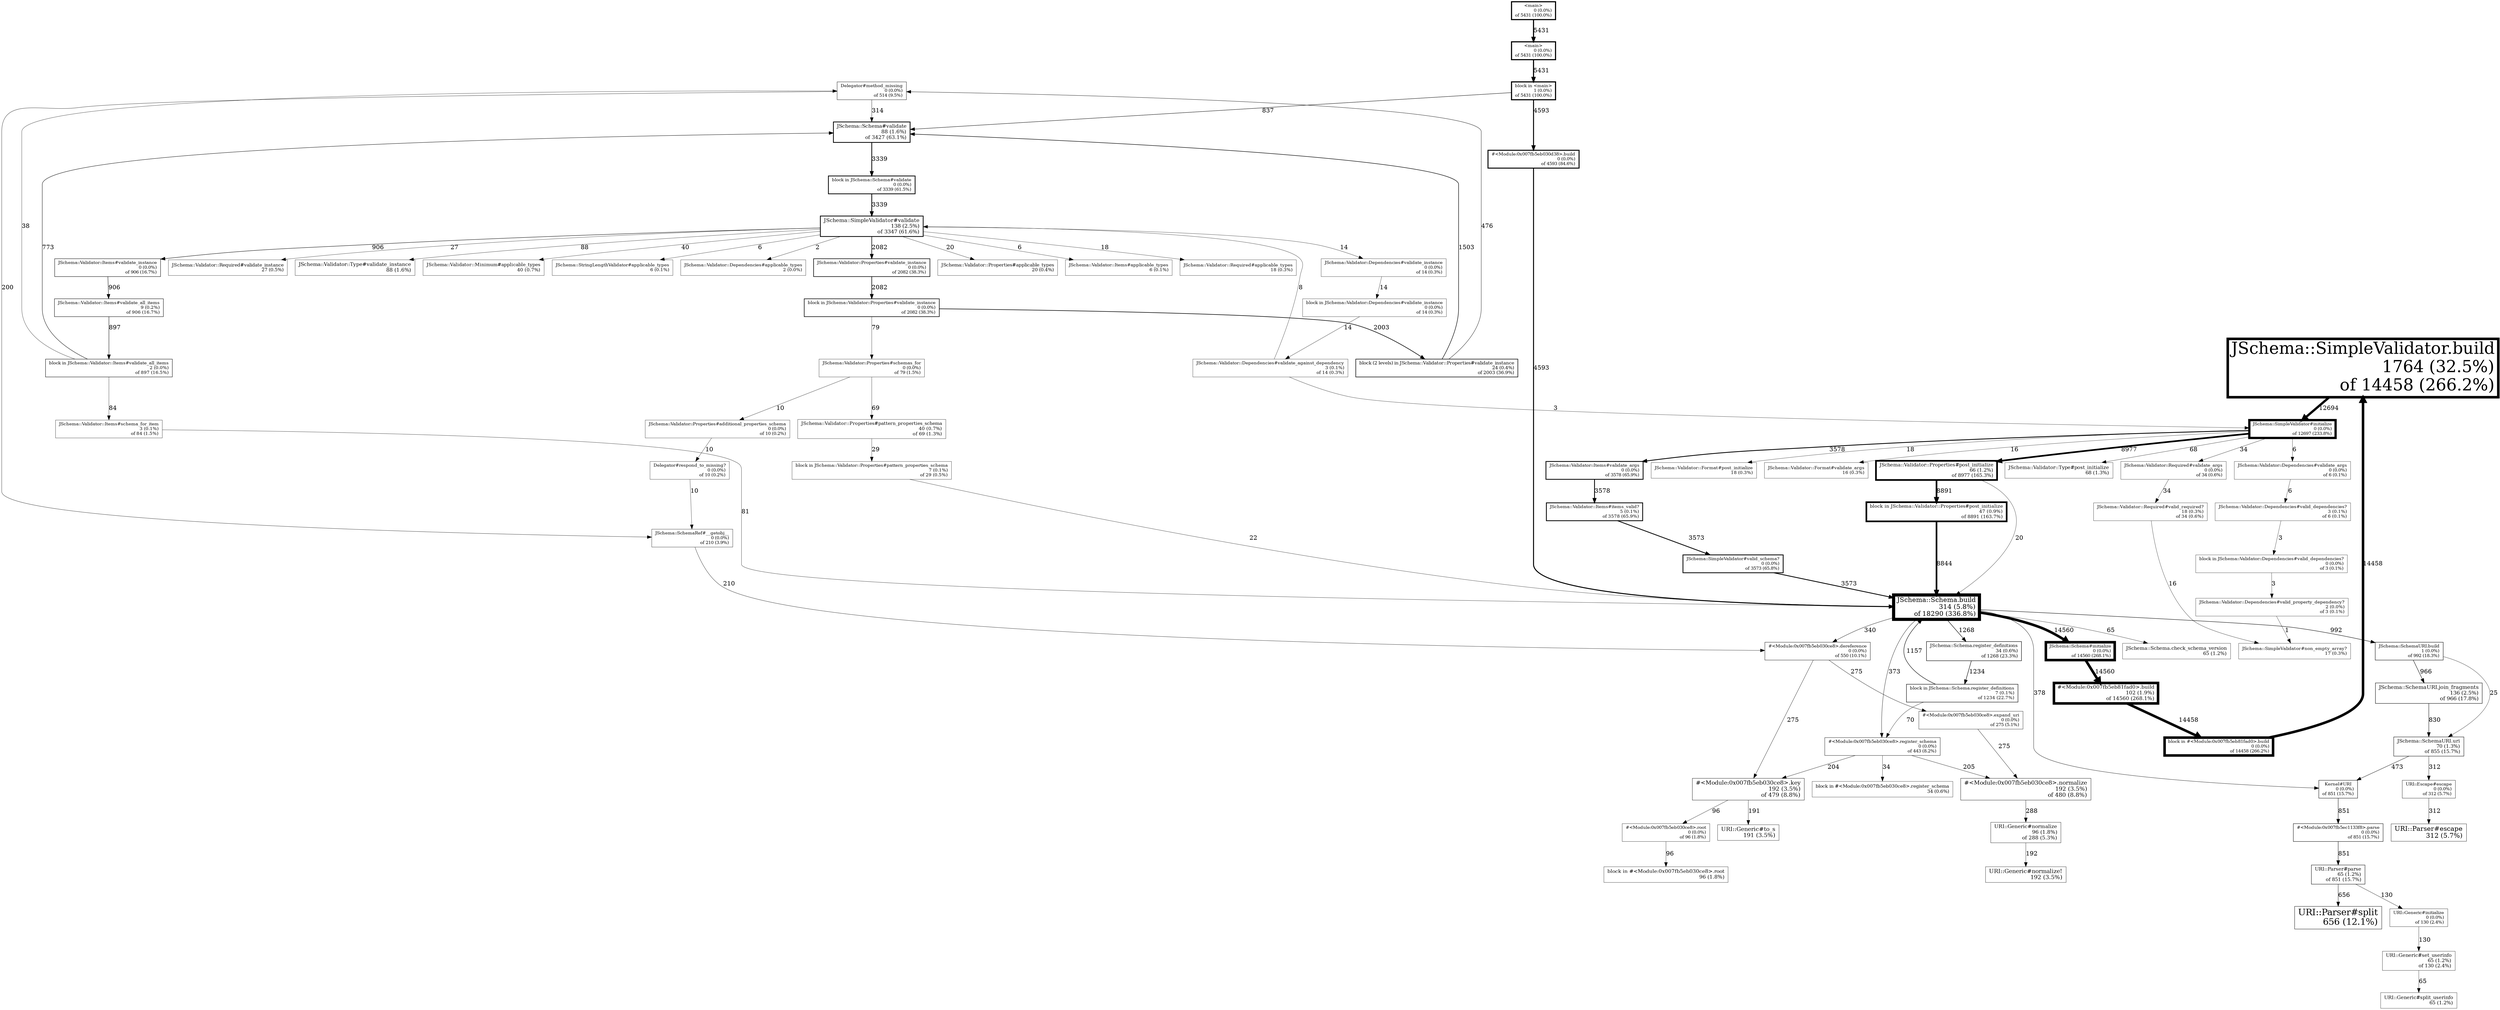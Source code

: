 digraph profile {
  "70209667294340" [size=5.8242496777757315] [fontsize=38.0] [penwidth="5.8242496777757315"] [shape=box] [label="JSchema::SimpleValidator.build\n1764 (32.5%)\rof 14458 (266.2%)\r"];
  "70209667294340" -> "70209667294100" [label="12694"] [weight="12694"] [penwidth="5.1746455533051"];
  "70209667067440" [size=0.741576136991346] [fontsize=20.41269841269841] [penwidth="0.741576136991346"] [shape=box] [label="URI::Parser#split\n656 (12.1%)\r"];
  "70209658590680" [size=7.235407843859326] [fontsize=14.984126984126984] [penwidth="7.235407843859326"] [shape=box] [label="JSchema::Schema.build\n314 (5.8%)\rof 18290 (336.8%)\r"];
  "70209658590680" -> "70209658590360" [label="65"] [weight="65"] [penwidth="0.523936659915301"];
  "70209658590680" -> "70209658742780" [label="992"] [weight="992"] [penwidth="0.8653102559381329"];
  "70209658590680" -> "70209658588540" [label="14560"] [weight="14560"] [penwidth="5.861811821027435"];
  "70209658590680" -> "70209666902420" [label="340"] [weight="340"] [penwidth="0.6252071441723439"];
  "70209658590680" -> "70209667050060" [label="378"] [weight="378"] [penwidth="0.6392008838151353"];
  "70209658590680" -> "70209658590180" [label="1268"] [weight="1268"] [penwidth="0.9669489965015651"];
  "70209658590680" -> "70209666902780" [label="373"] [weight="373"] [penwidth="0.6373596022831891"];
  "70209667066260" [size=0.614895967593445] [fontsize=14.952380952380953] [penwidth="0.614895967593445"] [shape=box] [label="URI::Parser#escape\n312 (5.7%)\r"];
  "70209666901840" [size=0.6767630270668386] [fontsize=13.047619047619047] [penwidth="0.6767630270668386"] [shape=box] [label="#<Module:0x007fb5eb030ce8>.normalize\n192 (3.5%)\rof 480 (8.8%)\r"];
  "70209666901840" -> "70209662903960" [label="288"] [weight="288"] [penwidth="0.6060578162401031"];
  "70209666900880" [size=0.6763947707604493] [fontsize=13.047619047619047] [penwidth="0.6763947707604493"] [shape=box] [label="#<Module:0x007fb5eb030ce8>.key\n192 (3.5%)\rof 479 (8.8%)\r"];
  "70209666900880" -> "70209666900760" [label="96"] [weight="96"] [penwidth="0.5353526054133677"];
  "70209666900880" -> "70209662903640" [label="191"] [weight="191"] [penwidth="0.5703369545203462"];
  "70209662903880" [size=0.5707052108267354] [fontsize=13.047619047619047] [penwidth="0.5707052108267354"] [shape=box] [label="URI::Generic#normalize!\n192 (3.5%)\r"];
  "70209662903640" [size=0.5703369545203462] [fontsize=13.031746031746032] [penwidth="0.5703369545203462"] [shape=box] [label="URI::Generic#to_s\n191 (3.5%)\r"];
  "70209667293900" [size=1.7325538574848094] [fontsize=12.19047619047619] [penwidth="1.7325538574848094"] [shape=box] [label="JSchema::SimpleValidator#validate\n138 (2.5%)\rof 3347 (61.6%)\r"];
  "70209667293900" -> "70209663023700" [label="20"] [weight="20"] [penwidth="0.507365126127785"];
  "70209667293900" -> "70209663023620" [label="2082"] [weight="2082"] [penwidth="1.266709629902412"];
  "70209667293900" -> "70209663233480" [label="6"] [weight="6"] [penwidth="0.5022095378383354"];
  "70209667293900" -> "70209663234400" [label="906"] [weight="906"] [penwidth="0.8336402135886577"];
  "70209667293900" -> "70209663174560" [label="18"] [weight="18"] [penwidth="0.5066286135150064"];
  "70209667293900" -> "70209663174420" [label="27"] [weight="27"] [penwidth="0.5099429202725096"];
  "70209667293900" -> "70209662871320" [label="88"] [weight="88"] [penwidth="0.5324065549622538"];
  "70209667293900" -> "70209662707940" [label="40"] [weight="40"] [penwidth="0.5147302522555699"];
  "70209667293900" -> "70209658480360" [label="6"] [weight="6"] [penwidth="0.5022095378383354"];
  "70209667293900" -> "70209662893460" [label="2"] [weight="2"] [penwidth="0.5007365126127785"];
  "70209667293900" -> "70209662902340" [label="14"] [weight="14"] [penwidth="0.5051555882894495"];
  "70209658742460" [size=0.8557355919720125] [fontsize=12.158730158730158] [penwidth="0.8557355919720125"] [shape=box] [label="JSchema::SchemaURI.join_fragments\n136 (2.5%)\rof 966 (17.8%)\r"];
  "70209658742460" -> "70209658742320" [label="830"] [weight="830"] [penwidth="0.8056527343030749"];
  "70209658543980" [size=5.861811821027435] [fontsize=11.619047619047619] [penwidth="5.861811821027435"] [shape=box] [label="#<Module:0x007fb5eb81fad0>.build\n102 (1.9%)\rof 14560 (268.1%)\r"];
  "70209658543980" -> "70209658486540" [label="14458"] [weight="14458"] [penwidth="5.8242496777757315"];
  "70209662903960" [size=0.6060578162401031] [fontsize=11.523809523809524] [penwidth="0.6060578162401031"] [shape=box] [label="URI::Generic#normalize\n96 (1.8%)\rof 288 (5.3%)\r"];
  "70209662903960" -> "70209662903880" [label="192"] [weight="192"] [penwidth="0.5707052108267354"];
  "70209666900600" [size=0.5353526054133677] [fontsize=11.523809523809524] [penwidth="0.5353526054133677"] [shape=box] [label="block in #<Module:0x007fb5eb030ce8>.root\n96 (1.8%)\r"];
  "70209662871320" [size=0.5324065549622538] [fontsize=11.396825396825397] [penwidth="0.5324065549622538"] [shape=box] [label="JSchema::Validator::Type#validate_instance\n88 (1.6%)\r"];
  "70209658589300" [size=1.7620143619959492] [fontsize=11.396825396825397] [penwidth="1.7620143619959492"] [shape=box] [label="JSchema::Schema#validate\n88 (1.6%)\rof 3427 (63.1%)\r"];
  "70209658589300" -> "70209658589100" [label="3339"] [weight="3339"] [penwidth="1.7296078070336955"];
  "70209658742320" [size=0.8148591419628062] [fontsize=11.11111111111111] [penwidth="0.8148591419628062"] [shape=box] [label="JSchema::SchemaURI.uri\n70 (1.3%)\rof 855 (15.7%)\r"];
  "70209658742320" -> "70209667054740" [label="312"] [weight="312"] [penwidth="0.614895967593445"];
  "70209658742320" -> "70209667050060" [label="473"] [weight="473"] [penwidth="0.6741852329221139"];
  "70209662871900" [size=0.5250414288344688] [fontsize=11.079365079365079] [penwidth="0.5250414288344688"] [shape=box] [label="JSchema::Validator::Type#post_initialize\n68 (1.3%)\r"];
  "70209663024460" [size=3.8058368624562697] [fontsize=11.047619047619047] [penwidth="3.8058368624562697"] [shape=box] [label="JSchema::Validator::Properties#post_initialize\n66 (1.2%)\rof 8977 (165.3%)\r"];
  "70209663024460" -> "70209663024200" [label="8891"] [weight="8891"] [penwidth="3.774166820106794"];
  "70209663024460" -> "70209658590680" [label="20"] [weight="20"] [penwidth="0.507365126127785"];
  "70209662909820" [size=0.5478733198306021] [fontsize=11.031746031746032] [penwidth="0.5478733198306021"] [shape=box] [label="URI::Generic#set_userinfo\n65 (1.2%)\rof 130 (2.4%)\r"];
  "70209662909820" -> "70209662909480" [label="65"] [weight="65"] [penwidth="0.523936659915301"];
  "70209662909480" [size=0.523936659915301] [fontsize=11.031746031746032] [penwidth="0.523936659915301"] [shape=box] [label="URI::Generic#split_userinfo\n65 (1.2%)\r"];
  "70209658590360" [size=0.523936659915301] [fontsize=11.031746031746032] [penwidth="0.523936659915301"] [shape=box] [label="JSchema::Schema.check_schema_version\n65 (1.2%)\r"];
  "70209667067220" [size=0.8133861167372491] [fontsize=11.031746031746032] [penwidth="0.8133861167372491"] [shape=box] [label="URI::Parser#parse\n65 (1.2%)\rof 851 (15.7%)\r"];
  "70209667067220" -> "70209667067440" [label="656"] [weight="656"] [penwidth="0.741576136991346"];
  "70209667067220" -> "70209662924060" [label="130"] [weight="130"] [penwidth="0.5478733198306021"];
  "70209663024200" [size=3.774166820106794] [fontsize=10.746031746031747] [penwidth="3.774166820106794"] [shape=box] [label="block in JSchema::Validator::Properties#post_initialize\n47 (0.9%)\rof 8891 (163.7%)\r"];
  "70209663024200" -> "70209658590680" [label="8844"] [weight="8844"] [penwidth="3.7568587737064996"];
  "70209662707940" [size=0.5147302522555699] [fontsize=10.634920634920634] [penwidth="0.5147302522555699"] [shape=box] [label="JSchema::Validator::Minimum#applicable_types\n40 (0.7%)\r"];
  "70209663021640" [size=0.5254096851408581] [fontsize=10.634920634920634] [penwidth="0.5254096851408581"] [shape=box] [label="JSchema::Validator::Properties#pattern_properties_schema\n40 (0.7%)\rof 69 (1.3%)\r"];
  "70209663021640" -> "70209663021460" [label="29"] [weight="29"] [penwidth="0.5106794328852882"];
  "70209666902640" [size=0.5125207144172343] [fontsize=10.53968253968254] [penwidth="0.5125207144172343"] [shape=box] [label="block in #<Module:0x007fb5eb030ce8>.register_schema\n34 (0.6%)\r"];
  "70209658590180" [size=0.9669489965015651] [fontsize=10.53968253968254] [penwidth="0.9669489965015651"] [shape=box] [label="JSchema::Schema.register_definitions\n34 (0.6%)\rof 1268 (23.3%)\r"];
  "70209658590180" -> "70209658589880" [label="1234"] [weight="1234"] [penwidth="0.9544282820843306"];
  "70209663174420" [size=0.5099429202725096] [fontsize=10.428571428571429] [penwidth="0.5099429202725096"] [shape=box] [label="JSchema::Validator::Required#validate_instance\n27 (0.5%)\r"];
  "70209663022320" [size=1.2376173816976617] [fontsize=10.380952380952381] [penwidth="1.2376173816976617"] [shape=box] [label="block (2 levels) in JSchema::Validator::Properties#validate_instance\n24 (0.4%)\rof 2003 (36.9%)\r"];
  "70209663022320" -> "70209658589300" [label="1503"] [weight="1503"] [penwidth="1.0534892285030382"];
  "70209663022320" -> "70209666956700" [label="476"] [weight="476"] [penwidth="0.6752900018412815"];
  "70209663023700" [size=0.507365126127785] [fontsize=10.317460317460318] [penwidth="0.507365126127785"] [shape=box] [label="JSchema::Validator::Properties#applicable_types\n20 (0.4%)\r"];
  "70209663174560" [size=0.5066286135150064] [fontsize=10.285714285714286] [penwidth="0.5066286135150064"] [shape=box] [label="JSchema::Validator::Required#applicable_types\n18 (0.3%)\r"];
  "70209663174220" [size=0.5125207144172343] [fontsize=10.285714285714286] [penwidth="0.5125207144172343"] [shape=box] [label="JSchema::Validator::Required#valid_required?\n18 (0.3%)\rof 34 (0.6%)\r"];
  "70209663174220" -> "70209658543320" [label="16"] [weight="16"] [penwidth="0.5058921009022279"];
  "70209667069560" [size=0.5066286135150064] [fontsize=10.285714285714286] [penwidth="0.5066286135150064"] [shape=box] [label="JSchema::Validator::Format#post_initialize\n18 (0.3%)\r"];
  "70209658543320" [size=0.5062603572086172] [fontsize=10.26984126984127] [penwidth="0.5062603572086172"] [shape=box] [label="JSchema::SimpleValidator#non_empty_array?\n17 (0.3%)\r"];
  "70209667069960" [size=0.5058921009022279] [fontsize=10.253968253968253] [penwidth="0.5058921009022279"] [shape=box] [label="JSchema::Validator::Format#validate_args\n16 (0.3%)\r"];
  "70209663234180" [size=0.8336402135886577] [fontsize=10.142857142857142] [penwidth="0.8336402135886577"] [shape=box] [label="JSchema::Validator::Items#validate_all_items\n9 (0.2%)\rof 906 (16.7%)\r"];
  "70209663234180" -> "70209663234040" [label="897"] [weight="897"] [penwidth="0.8303259068311545"];
  "70209663021460" [size=0.5106794328852882] [fontsize=10.11111111111111] [penwidth="0.5106794328852882"] [shape=box] [label="block in JSchema::Validator::Properties#pattern_properties_schema\n7 (0.1%)\rof 29 (0.5%)\r"];
  "70209663021460" -> "70209658590680" [label="22"] [weight="22"] [penwidth="0.5081016387405635"];
  "70209658589880" [size=0.9544282820843306] [fontsize=10.11111111111111] [penwidth="0.9544282820843306"] [shape=box] [label="block in JSchema::Schema.register_definitions\n7 (0.1%)\rof 1234 (22.7%)\r"];
  "70209658589880" -> "70209658590680" [label="1157"] [weight="1157"] [penwidth="0.9260725464923587"];
  "70209658589880" -> "70209666902780" [label="70"] [weight="70"] [penwidth="0.5257779414472473"];
  "70209663233480" [size=0.5022095378383354] [fontsize=10.095238095238095] [penwidth="0.5022095378383354"] [shape=box] [label="JSchema::Validator::Items#applicable_types\n6 (0.1%)\r"];
  "70209658480360" [size=0.5022095378383354] [fontsize=10.095238095238095] [penwidth="0.5022095378383354"] [shape=box] [label="JSchema::StringLengthValidator#applicable_types\n6 (0.1%)\r"];
  "70209663234740" [size=1.8176210642607256] [fontsize=10.079365079365079] [penwidth="1.8176210642607256"] [shape=box] [label="JSchema::Validator::Items#items_valid?\n5 (0.1%)\rof 3578 (65.9%)\r"];
  "70209663234740" -> "70209658542540" [label="3573"] [weight="3573"] [penwidth="1.8157797827287792"];
  "70209663233760" [size=0.5309335297366967] [fontsize=10.047619047619047] [penwidth="0.5309335297366967"] [shape=box] [label="JSchema::Validator::Items#schema_for_item\n3 (0.1%)\rof 84 (1.5%)\r"];
  "70209663233760" -> "70209658590680" [label="81"] [weight="81"] [penwidth="0.5298287608175289"];
  "70209662893600" [size=0.5051555882894495] [fontsize=10.047619047619047] [penwidth="0.5051555882894495"] [shape=box] [label="JSchema::Validator::Dependencies#validate_against_dependency\n3 (0.1%)\rof 14 (0.3%)\r"];
  "70209662893600" -> "70209667294100" [label="3"] [weight="3"] [penwidth="0.5011047689191678"];
  "70209662893600" -> "70209667293900" [label="8"] [weight="8"] [penwidth="0.502946050451114"];
  "70209662903720" [size=0.5022095378383354] [fontsize=10.047619047619047] [penwidth="0.5022095378383354"] [shape=box] [label="JSchema::Validator::Dependencies#valid_dependencies?\n3 (0.1%)\rof 6 (0.1%)\r"];
  "70209662903720" -> "70209662903400" [label="3"] [weight="3"] [penwidth="0.5011047689191678"];
  "70209663234040" [size=0.8303259068311545] [fontsize=10.031746031746032] [penwidth="0.8303259068311545"] [shape=box] [label="block in JSchema::Validator::Items#validate_all_items\n2 (0.0%)\rof 897 (16.5%)\r"];
  "70209663234040" -> "70209663233760" [label="84"] [weight="84"] [penwidth="0.5309335297366967"];
  "70209663234040" -> "70209658589300" [label="773"] [weight="773"] [penwidth="0.7846621248388879"];
  "70209663234040" -> "70209666956700" [label="38"] [weight="38"] [penwidth="0.5139937396427914"];
  "70209662893460" [size=0.5007365126127785] [fontsize=10.031746031746032] [penwidth="0.5007365126127785"] [shape=box] [label="JSchema::Validator::Dependencies#applicable_types\n2 (0.0%)\r"];
  "70209662903020" [size=0.5011047689191678] [fontsize=10.031746031746032] [penwidth="0.5011047689191678"] [shape=box] [label="JSchema::Validator::Dependencies#valid_property_dependency?\n2 (0.0%)\rof 3 (0.1%)\r"];
  "70209662903020" -> "70209658543320" [label="1"] [weight="1"] [penwidth="0.5003682563063893"];
  "70209658742780" [size=0.8653102559381329] [fontsize=10.015873015873016] [penwidth="0.8653102559381329"] [shape=box] [label="JSchema::SchemaURI.build\n1 (0.0%)\rof 992 (18.3%)\r"];
  "70209658742780" -> "70209658742320" [label="25"] [weight="25"] [penwidth="0.5092064076597311"];
  "70209658742780" -> "70209658742460" [label="966"] [weight="966"] [penwidth="0.8557355919720125"];
  "70209662886180" [size=2.5] [fontsize=10.015873015873016] [penwidth="2.5"] [shape=box] [label="block in <main>\n1 (0.0%)\rof 5431 (100.0%)\r"];
  "70209662886180" -> "70209663272540" [label="4593"] [weight="4593"] [penwidth="2.1914012152458113"];
  "70209662886180" -> "70209658589300" [label="837"] [weight="837"] [penwidth="0.8082305284477997"];
  "70209663023620" [size=1.266709629902412] [fontsize=10.0] [penwidth="1.266709629902412"] [shape=box] [label="JSchema::Validator::Properties#validate_instance\n0 (0.0%)\rof 2082 (38.3%)\r"];
  "70209663023620" -> "70209663022580" [label="2082"] [weight="2082"] [penwidth="1.266709629902412"];
  "70209662904000" [size=0.5022095378383354] [fontsize=10.0] [penwidth="0.5022095378383354"] [shape=box] [label="JSchema::Validator::Dependencies#validate_args\n0 (0.0%)\rof 6 (0.1%)\r"];
  "70209662904000" -> "70209662903720" [label="6"] [weight="6"] [penwidth="0.5022095378383354"];
  "70209666902780" [size=0.6631375437304363] [fontsize=10.0] [penwidth="0.6631375437304363"] [shape=box] [label="#<Module:0x007fb5eb030ce8>.register_schema\n0 (0.0%)\rof 443 (8.2%)\r"];
  "70209666902780" -> "70209666901840" [label="205"] [weight="205"] [penwidth="0.5754925428097957"];
  "70209666902780" -> "70209666900880" [label="204"] [weight="204"] [penwidth="0.5751242865034064"];
  "70209666902780" -> "70209666902640" [label="34"] [weight="34"] [penwidth="0.5125207144172343"];
  "70209663174900" [size=0.5125207144172343] [fontsize=10.0] [penwidth="0.5125207144172343"] [shape=box] [label="JSchema::Validator::Required#validate_args\n0 (0.0%)\rof 34 (0.6%)\r"];
  "70209663174900" -> "70209663174220" [label="34"] [weight="34"] [penwidth="0.5125207144172343"];
  "70209658542540" [size=1.8157797827287792] [fontsize=10.0] [penwidth="1.8157797827287792"] [shape=box] [label="JSchema::SimpleValidator#valid_schema?\n0 (0.0%)\rof 3573 (65.8%)\r"];
  "70209658542540" -> "70209658590680" [label="3573"] [weight="3573"] [penwidth="1.8157797827287792"];
  "70209658589100" [size=1.7296078070336955] [fontsize=10.0] [penwidth="1.7296078070336955"] [shape=box] [label="block in JSchema::Schema#validate\n0 (0.0%)\rof 3339 (61.5%)\r"];
  "70209658589100" -> "70209667293900" [label="3339"] [weight="3339"] [penwidth="1.7296078070336955"];
  "70209663235040" [size=1.8176210642607256] [fontsize=10.0] [penwidth="1.8176210642607256"] [shape=box] [label="JSchema::Validator::Items#validate_args\n0 (0.0%)\rof 3578 (65.9%)\r"];
  "70209663235040" -> "70209663234740" [label="3578"] [weight="3578"] [penwidth="1.8176210642607256"];
  "70209663021920" [size=0.5290922482047505] [fontsize=10.0] [penwidth="0.5290922482047505"] [shape=box] [label="JSchema::Validator::Properties#schemas_for\n0 (0.0%)\rof 79 (1.5%)\r"];
  "70209663021920" -> "70209663021640" [label="69"] [weight="69"] [penwidth="0.5254096851408581"];
  "70209663021920" -> "70209663021740" [label="10"] [weight="10"] [penwidth="0.5036825630638925"];
  "70209663022580" [size=1.266709629902412] [fontsize=10.0] [penwidth="1.266709629902412"] [shape=box] [label="block in JSchema::Validator::Properties#validate_instance\n0 (0.0%)\rof 2082 (38.3%)\r"];
  "70209663022580" -> "70209663021920" [label="79"] [weight="79"] [penwidth="0.5290922482047505"];
  "70209663022580" -> "70209663022320" [label="2003"] [weight="2003"] [penwidth="1.2376173816976617"];
  "70209662903400" [size=0.5011047689191678] [fontsize=10.0] [penwidth="0.5011047689191678"] [shape=box] [label="block in JSchema::Validator::Dependencies#valid_dependencies?\n0 (0.0%)\rof 3 (0.1%)\r"];
  "70209662903400" -> "70209662903020" [label="3"] [weight="3"] [penwidth="0.5011047689191678"];
  "70209666900760" [size=0.5353526054133677] [fontsize=10.0] [penwidth="0.5353526054133677"] [shape=box] [label="#<Module:0x007fb5eb030ce8>.root\n0 (0.0%)\rof 96 (1.8%)\r"];
  "70209666900760" -> "70209666900600" [label="96"] [weight="96"] [penwidth="0.5353526054133677"];
  "70209666902420" [size=0.7025409685140858] [fontsize=10.0] [penwidth="0.7025409685140858"] [shape=box] [label="#<Module:0x007fb5eb030ce8>.dereference\n0 (0.0%)\rof 550 (10.1%)\r"];
  "70209666902420" -> "70209666902020" [label="275"] [weight="275"] [penwidth="0.6012704842570429"];
  "70209666902420" -> "70209666900880" [label="275"] [weight="275"] [penwidth="0.6012704842570429"];
  "70209666902020" [size=0.6012704842570429] [fontsize=10.0] [penwidth="0.6012704842570429"] [shape=box] [label="#<Module:0x007fb5eb030ce8>.expand_uri\n0 (0.0%)\rof 275 (5.1%)\r"];
  "70209666902020" -> "70209666901840" [label="275"] [weight="275"] [penwidth="0.6012704842570429"];
  "70209663234400" [size=0.8336402135886577] [fontsize=10.0] [penwidth="0.8336402135886577"] [shape=box] [label="JSchema::Validator::Items#validate_instance\n0 (0.0%)\rof 906 (16.7%)\r"];
  "70209663234400" -> "70209663234180" [label="906"] [weight="906"] [penwidth="0.8336402135886577"];
  "70209667294100" [size=5.1757503222242685] [fontsize=10.0] [penwidth="5.1757503222242685"] [shape=box] [label="JSchema::SimpleValidator#initialize\n0 (0.0%)\rof 12697 (233.8%)\r"];
  "70209667294100" -> "70209663024460" [label="8977"] [weight="8977"] [penwidth="3.8058368624562697"];
  "70209667294100" -> "70209663235040" [label="3578"] [weight="3578"] [penwidth="1.8176210642607256"];
  "70209667294100" -> "70209663174900" [label="34"] [weight="34"] [penwidth="0.5125207144172343"];
  "70209667294100" -> "70209662871900" [label="68"] [weight="68"] [penwidth="0.5250414288344688"];
  "70209667294100" -> "70209667069960" [label="16"] [weight="16"] [penwidth="0.5058921009022279"];
  "70209667294100" -> "70209667069560" [label="18"] [weight="18"] [penwidth="0.5066286135150064"];
  "70209667294100" -> "70209662904000" [label="6"] [weight="6"] [penwidth="0.5022095378383354"];
  "70209658486540" [size=5.8242496777757315] [fontsize=10.0] [penwidth="5.8242496777757315"] [shape=box] [label="block in #<Module:0x007fb5eb81fad0>.build\n0 (0.0%)\rof 14458 (266.2%)\r"];
  "70209658486540" -> "70209667294340" [label="14458"] [weight="14458"] [penwidth="5.8242496777757315"];
  "70209658588540" [size=5.861811821027435] [fontsize=10.0] [penwidth="5.861811821027435"] [shape=box] [label="JSchema::Schema#initialize\n0 (0.0%)\rof 14560 (268.1%)\r"];
  "70209658588540" -> "70209658543980" [label="14560"] [weight="14560"] [penwidth="5.861811821027435"];
  "70209662924060" [size=0.5478733198306021] [fontsize=10.0] [penwidth="0.5478733198306021"] [shape=box] [label="URI::Generic#initialize\n0 (0.0%)\rof 130 (2.4%)\r"];
  "70209662924060" -> "70209662909820" [label="130"] [weight="130"] [penwidth="0.5478733198306021"];
  "70209658794320" [size=0.5773338243417419] [fontsize=10.0] [penwidth="0.5773338243417419"] [shape=box] [label="JSchema::SchemaRef#__getobj__\n0 (0.0%)\rof 210 (3.9%)\r"];
  "70209658794320" -> "70209666902420" [label="210"] [weight="210"] [penwidth="0.5773338243417419"];
  "70209666956700" [size=0.6892837414840729] [fontsize=10.0] [penwidth="0.6892837414840729"] [shape=box] [label="Delegator#method_missing\n0 (0.0%)\rof 514 (9.5%)\r"];
  "70209666956700" -> "70209658794320" [label="200"] [weight="200"] [penwidth="0.5736512612778494"];
  "70209666956700" -> "70209658589300" [label="314"] [weight="314"] [penwidth="0.6156324802062235"];
  "70209667050060" [size=0.8133861167372491] [fontsize=10.0] [penwidth="0.8133861167372491"] [shape=box] [label="Kernel#URI\n0 (0.0%)\rof 851 (15.7%)\r"];
  "70209667050060" -> "70209667053660" [label="851"] [weight="851"] [penwidth="0.8133861167372491"];
  "70209667053660" [size=0.8133861167372491] [fontsize=10.0] [penwidth="0.8133861167372491"] [shape=box] [label="#<Module:0x007fb5ec1133f8>.parse\n0 (0.0%)\rof 851 (15.7%)\r"];
  "70209667053660" -> "70209667067220" [label="851"] [weight="851"] [penwidth="0.8133861167372491"];
  "70209667054740" [size=0.614895967593445] [fontsize=10.0] [penwidth="0.614895967593445"] [shape=box] [label="URI::Escape#escape\n0 (0.0%)\rof 312 (5.7%)\r"];
  "70209667054740" -> "70209667066260" [label="312"] [weight="312"] [penwidth="0.614895967593445"];
  "70209663272540" [size=2.1914012152458113] [fontsize=10.0] [penwidth="2.1914012152458113"] [shape=box] [label="#<Module:0x007fb5eb030d38>.build\n0 (0.0%)\rof 4593 (84.6%)\r"];
  "70209663272540" -> "70209658590680" [label="4593"] [weight="4593"] [penwidth="2.1914012152458113"];
  "70209654643800" [size=2.5] [fontsize=10.0] [penwidth="2.5"] [shape=box] [label="<main>\n0 (0.0%)\rof 5431 (100.0%)\r"];
  "70209654643800" -> "70209662887320" [label="5431"] [weight="5431"] [penwidth="2.5"];
  "70209662887320" [size=2.5] [fontsize=10.0] [penwidth="2.5"] [shape=box] [label="<main>\n0 (0.0%)\rof 5431 (100.0%)\r"];
  "70209662887320" -> "70209662886180" [label="5431"] [weight="5431"] [penwidth="2.5"];
  "70209662894000" [size=0.5051555882894495] [fontsize=10.0] [penwidth="0.5051555882894495"] [shape=box] [label="block in JSchema::Validator::Dependencies#validate_instance\n0 (0.0%)\rof 14 (0.3%)\r"];
  "70209662894000" -> "70209662893600" [label="14"] [weight="14"] [penwidth="0.5051555882894495"];
  "70209662902340" [size=0.5051555882894495] [fontsize=10.0] [penwidth="0.5051555882894495"] [shape=box] [label="JSchema::Validator::Dependencies#validate_instance\n0 (0.0%)\rof 14 (0.3%)\r"];
  "70209662902340" -> "70209662894000" [label="14"] [weight="14"] [penwidth="0.5051555882894495"];
  "70209666955380" [size=0.5036825630638925] [fontsize=10.0] [penwidth="0.5036825630638925"] [shape=box] [label="Delegator#respond_to_missing?\n0 (0.0%)\rof 10 (0.2%)\r"];
  "70209666955380" -> "70209658794320" [label="10"] [weight="10"] [penwidth="0.5036825630638925"];
  "70209663021740" [size=0.5036825630638925] [fontsize=10.0] [penwidth="0.5036825630638925"] [shape=box] [label="JSchema::Validator::Properties#additional_properties_schema\n0 (0.0%)\rof 10 (0.2%)\r"];
  "70209663021740" -> "70209666955380" [label="10"] [weight="10"] [penwidth="0.5036825630638925"];
}

